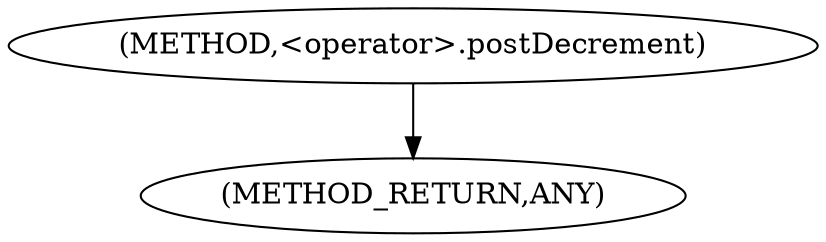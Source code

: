 digraph "&lt;operator&gt;.postDecrement" {  
"111669149737" [label = <(METHOD,&lt;operator&gt;.postDecrement)> ]
"128849018921" [label = <(METHOD_RETURN,ANY)> ]
  "111669149737" -> "128849018921" 
}

